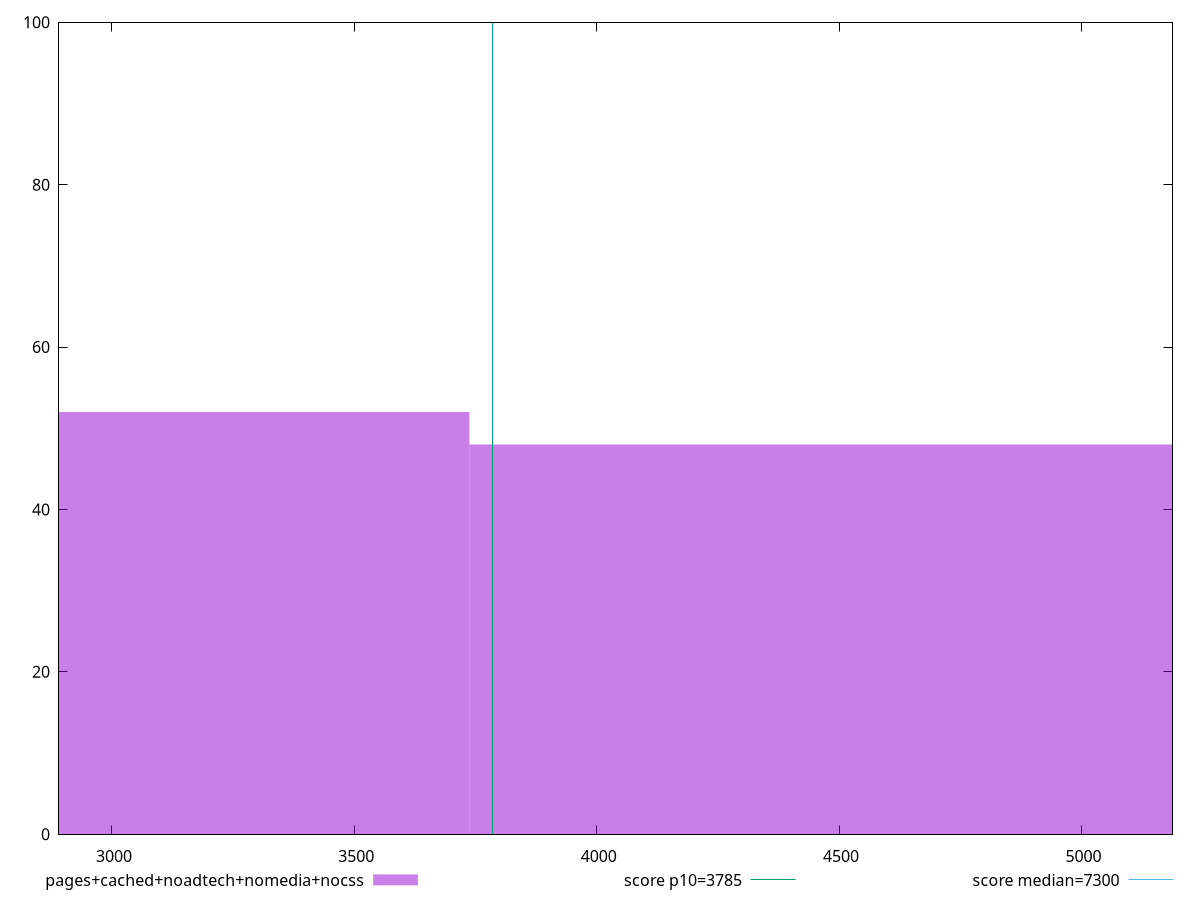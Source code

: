 reset

$pagesCachedNoadtechNomediaNocss <<EOF
4484.862411052766 48
2989.9082740351773 52
EOF

set key outside below
set boxwidth 1494.9541370175887
set xrange [2890.6594999999998:5187.9415]
set yrange [0:100]
set trange [0:100]
set style fill transparent solid 0.5 noborder

set parametric
set terminal svg size 640, 490 enhanced background rgb 'white'
set output "report_00019_2021-02-10T18-14-37.922Z//interactive/comparison/histogram/4_vs_5.svg"

plot $pagesCachedNoadtechNomediaNocss title "pages+cached+noadtech+nomedia+nocss" with boxes, \
     3785,t title "score p10=3785", \
     7300,t title "score median=7300"

reset
